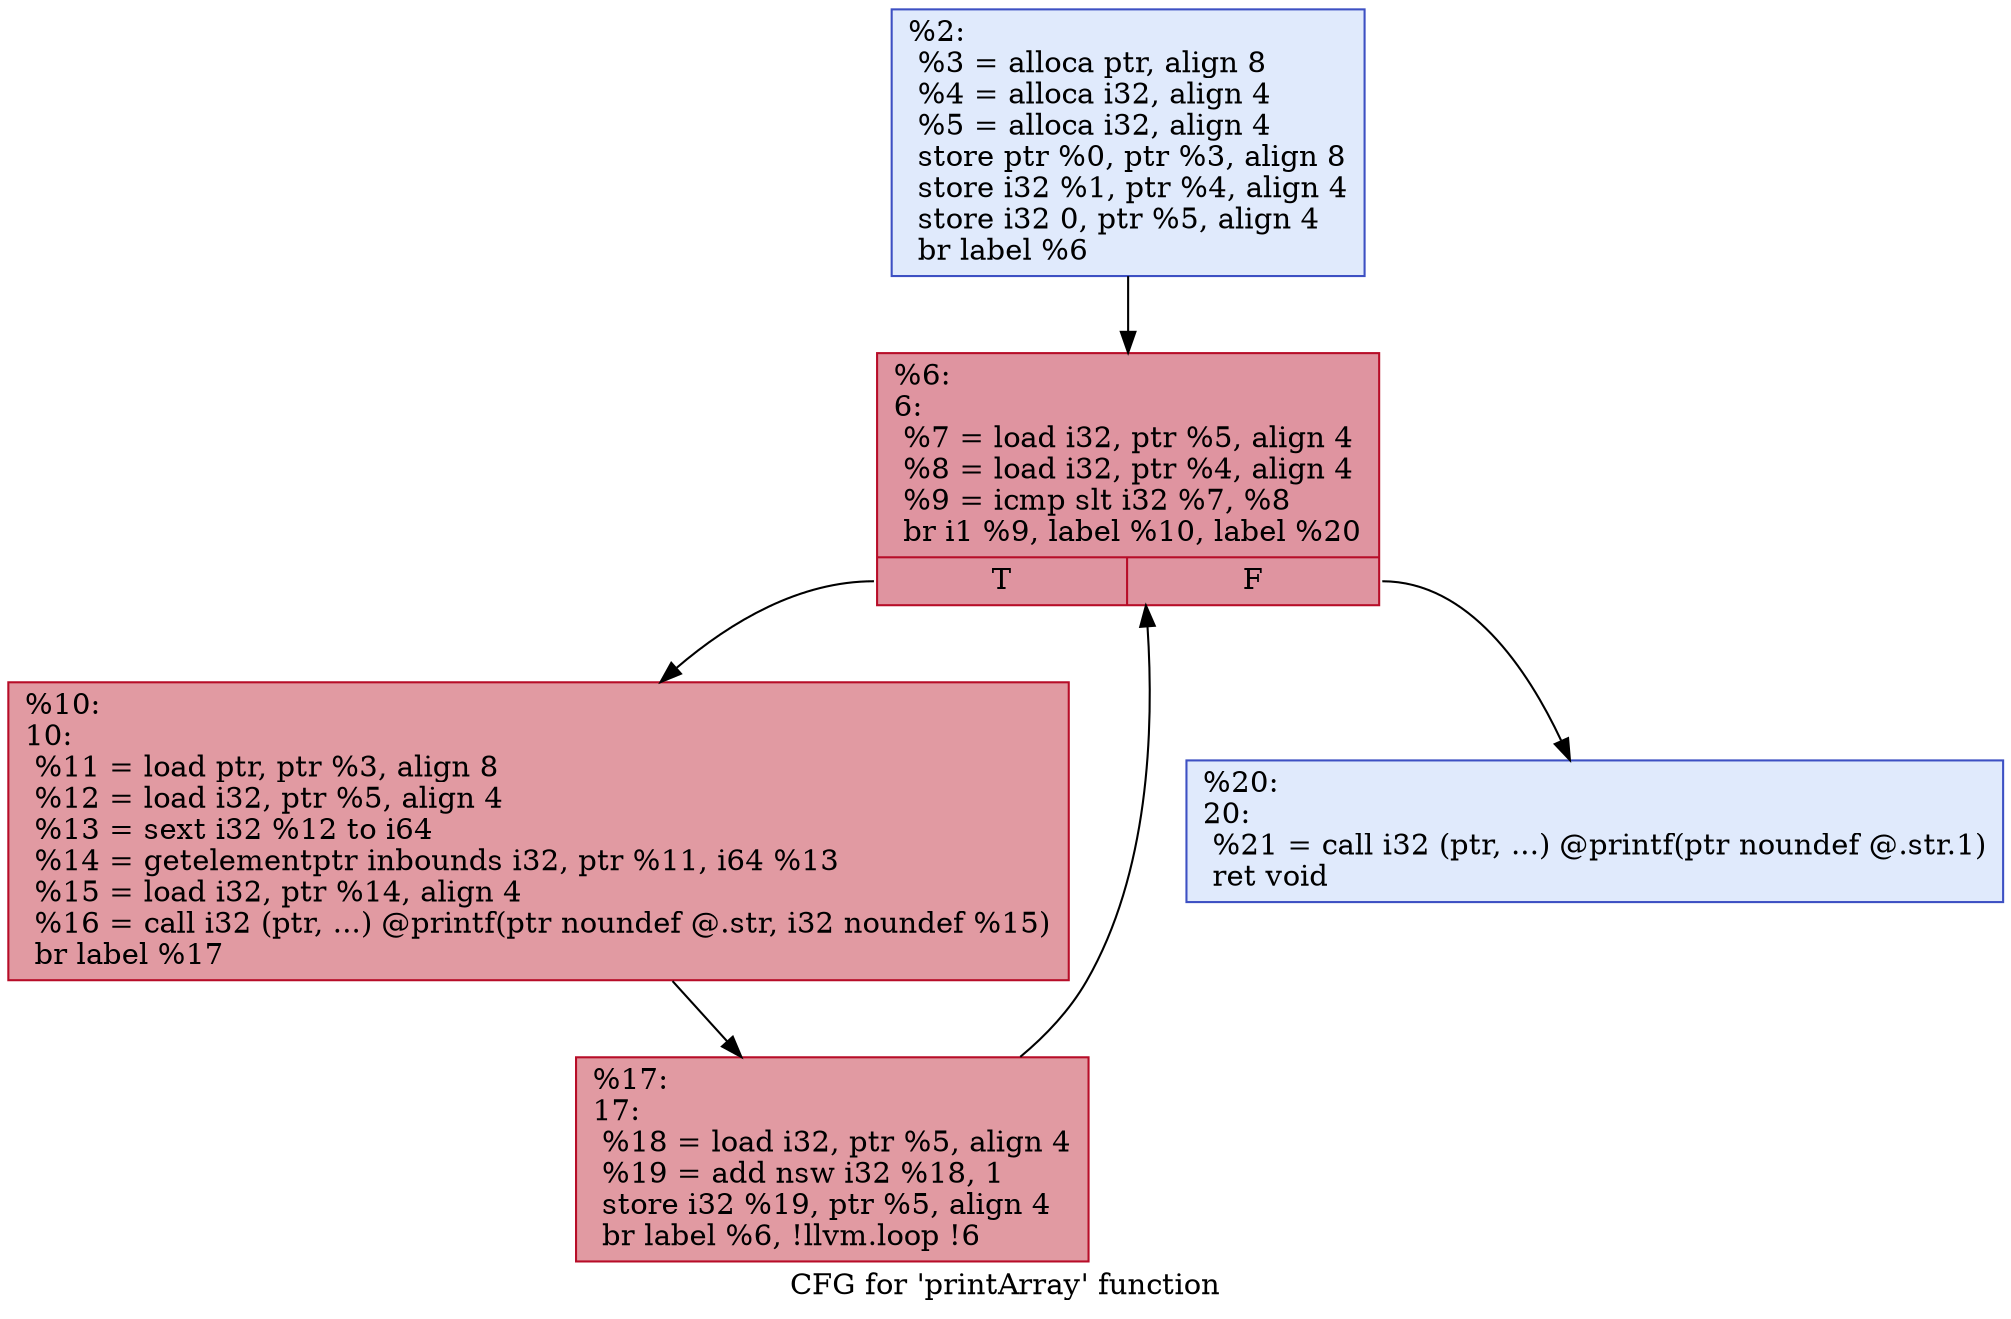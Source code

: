 digraph "CFG for 'printArray' function" {
	label="CFG for 'printArray' function";

	Node0x559b5909bfa0 [shape=record,color="#3d50c3ff", style=filled, fillcolor="#b9d0f970",label="{%2:\l  %3 = alloca ptr, align 8\l  %4 = alloca i32, align 4\l  %5 = alloca i32, align 4\l  store ptr %0, ptr %3, align 8\l  store i32 %1, ptr %4, align 4\l  store i32 0, ptr %5, align 4\l  br label %6\l}"];
	Node0x559b5909bfa0 -> Node0x559b5909ca00;
	Node0x559b5909ca00 [shape=record,color="#b70d28ff", style=filled, fillcolor="#b70d2870",label="{%6:\l6:                                                \l  %7 = load i32, ptr %5, align 4\l  %8 = load i32, ptr %4, align 4\l  %9 = icmp slt i32 %7, %8\l  br i1 %9, label %10, label %20\l|{<s0>T|<s1>F}}"];
	Node0x559b5909ca00:s0 -> Node0x559b5909ca50;
	Node0x559b5909ca00:s1 -> Node0x559b5909caf0;
	Node0x559b5909ca50 [shape=record,color="#b70d28ff", style=filled, fillcolor="#bb1b2c70",label="{%10:\l10:                                               \l  %11 = load ptr, ptr %3, align 8\l  %12 = load i32, ptr %5, align 4\l  %13 = sext i32 %12 to i64\l  %14 = getelementptr inbounds i32, ptr %11, i64 %13\l  %15 = load i32, ptr %14, align 4\l  %16 = call i32 (ptr, ...) @printf(ptr noundef @.str, i32 noundef %15)\l  br label %17\l}"];
	Node0x559b5909ca50 -> Node0x559b5909caa0;
	Node0x559b5909caa0 [shape=record,color="#b70d28ff", style=filled, fillcolor="#bb1b2c70",label="{%17:\l17:                                               \l  %18 = load i32, ptr %5, align 4\l  %19 = add nsw i32 %18, 1\l  store i32 %19, ptr %5, align 4\l  br label %6, !llvm.loop !6\l}"];
	Node0x559b5909caa0 -> Node0x559b5909ca00;
	Node0x559b5909caf0 [shape=record,color="#3d50c3ff", style=filled, fillcolor="#b9d0f970",label="{%20:\l20:                                               \l  %21 = call i32 (ptr, ...) @printf(ptr noundef @.str.1)\l  ret void\l}"];
}
